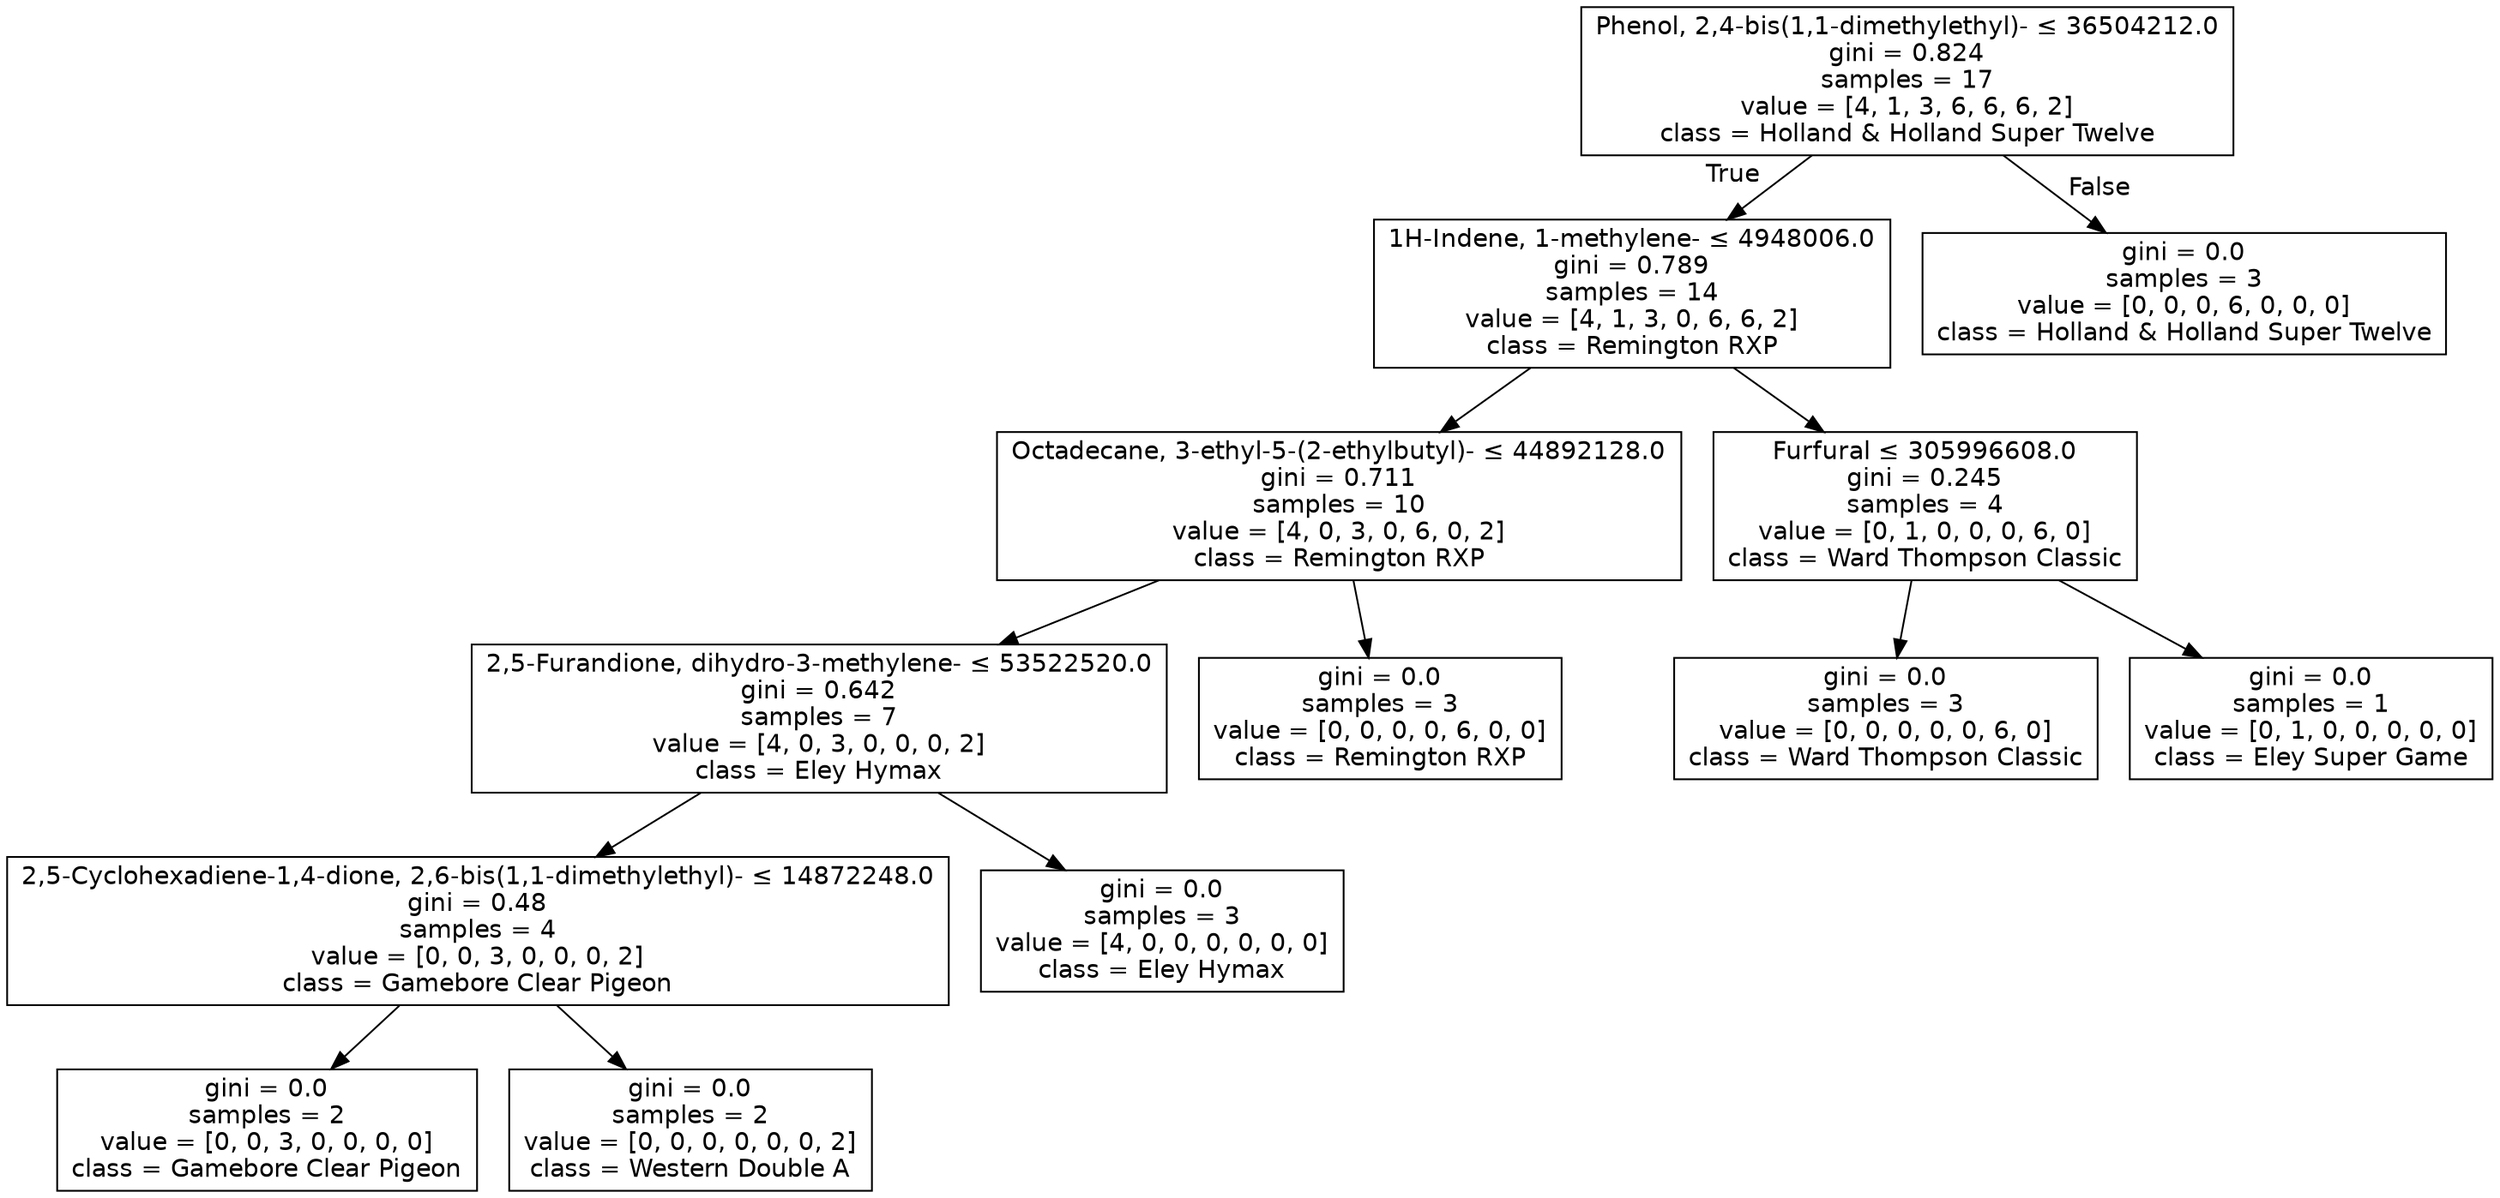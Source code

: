 digraph Tree {
node [shape=box, fontname="helvetica"] ;
edge [fontname="helvetica"] ;
0 [label=<Phenol, 2,4-bis(1,1-dimethylethyl)- &le; 36504212.0<br/>gini = 0.824<br/>samples = 17<br/>value = [4, 1, 3, 6, 6, 6, 2]<br/>class = Holland &amp; Holland Super Twelve>] ;
1 [label=<1H-Indene, 1-methylene- &le; 4948006.0<br/>gini = 0.789<br/>samples = 14<br/>value = [4, 1, 3, 0, 6, 6, 2]<br/>class = Remington RXP>] ;
0 -> 1 [labeldistance=2.5, labelangle=45, headlabel="True"] ;
2 [label=<Octadecane, 3-ethyl-5-(2-ethylbutyl)- &le; 44892128.0<br/>gini = 0.711<br/>samples = 10<br/>value = [4, 0, 3, 0, 6, 0, 2]<br/>class = Remington RXP>] ;
1 -> 2 ;
3 [label=<2,5-Furandione, dihydro-3-methylene- &le; 53522520.0<br/>gini = 0.642<br/>samples = 7<br/>value = [4, 0, 3, 0, 0, 0, 2]<br/>class = Eley Hymax>] ;
2 -> 3 ;
4 [label=<2,5-Cyclohexadiene-1,4-dione, 2,6-bis(1,1-dimethylethyl)- &le; 14872248.0<br/>gini = 0.48<br/>samples = 4<br/>value = [0, 0, 3, 0, 0, 0, 2]<br/>class = Gamebore Clear Pigeon>] ;
3 -> 4 ;
5 [label=<gini = 0.0<br/>samples = 2<br/>value = [0, 0, 3, 0, 0, 0, 0]<br/>class = Gamebore Clear Pigeon>] ;
4 -> 5 ;
6 [label=<gini = 0.0<br/>samples = 2<br/>value = [0, 0, 0, 0, 0, 0, 2]<br/>class = Western Double A>] ;
4 -> 6 ;
7 [label=<gini = 0.0<br/>samples = 3<br/>value = [4, 0, 0, 0, 0, 0, 0]<br/>class = Eley Hymax>] ;
3 -> 7 ;
8 [label=<gini = 0.0<br/>samples = 3<br/>value = [0, 0, 0, 0, 6, 0, 0]<br/>class = Remington RXP>] ;
2 -> 8 ;
9 [label=<Furfural &le; 305996608.0<br/>gini = 0.245<br/>samples = 4<br/>value = [0, 1, 0, 0, 0, 6, 0]<br/>class = Ward Thompson Classic>] ;
1 -> 9 ;
10 [label=<gini = 0.0<br/>samples = 3<br/>value = [0, 0, 0, 0, 0, 6, 0]<br/>class = Ward Thompson Classic>] ;
9 -> 10 ;
11 [label=<gini = 0.0<br/>samples = 1<br/>value = [0, 1, 0, 0, 0, 0, 0]<br/>class = Eley Super Game>] ;
9 -> 11 ;
12 [label=<gini = 0.0<br/>samples = 3<br/>value = [0, 0, 0, 6, 0, 0, 0]<br/>class = Holland &amp; Holland Super Twelve>] ;
0 -> 12 [labeldistance=2.5, labelangle=-45, headlabel="False"] ;
}
